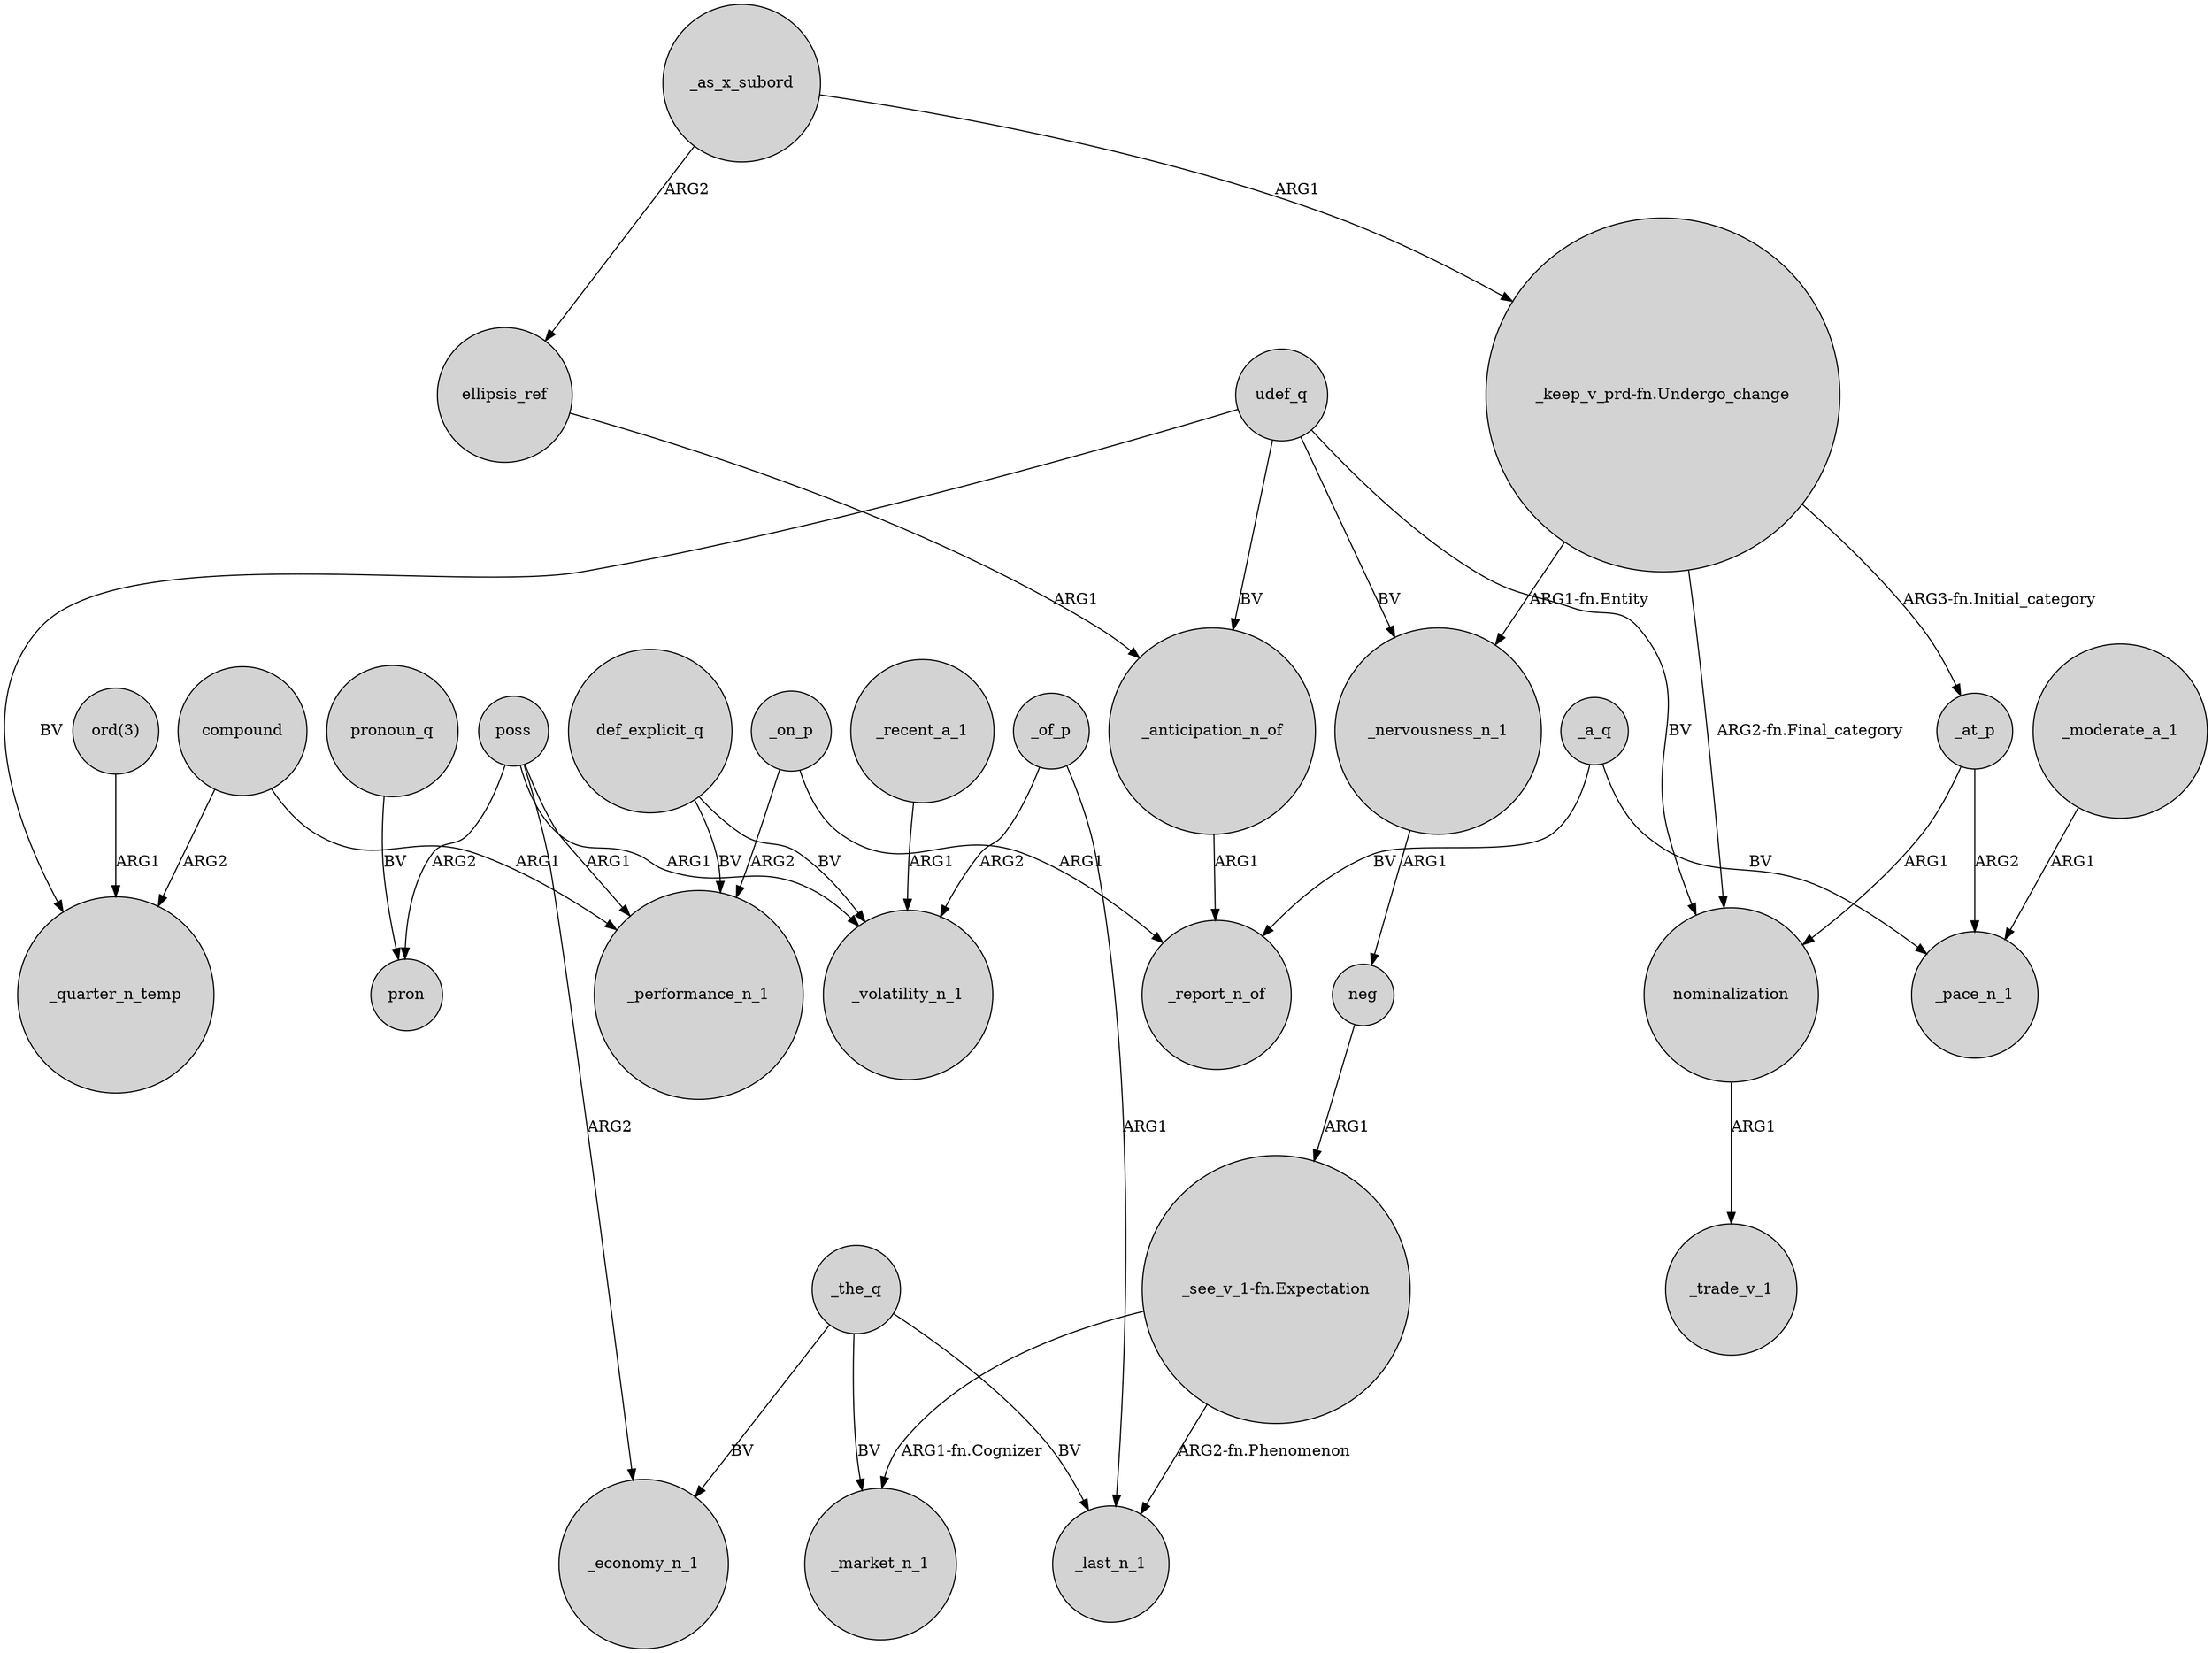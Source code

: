 digraph {
	node [shape=circle style=filled]
	"ord(3)" -> _quarter_n_temp [label=ARG1]
	"_keep_v_prd-fn.Undergo_change" -> _at_p [label="ARG3-fn.Initial_category"]
	_nervousness_n_1 -> neg [label=ARG1]
	"_see_v_1-fn.Expectation" -> _market_n_1 [label="ARG1-fn.Cognizer"]
	poss -> _volatility_n_1 [label=ARG1]
	udef_q -> nominalization [label=BV]
	compound -> _performance_n_1 [label=ARG1]
	udef_q -> _nervousness_n_1 [label=BV]
	"_keep_v_prd-fn.Undergo_change" -> nominalization [label="ARG2-fn.Final_category"]
	poss -> _economy_n_1 [label=ARG2]
	_the_q -> _market_n_1 [label=BV]
	_a_q -> _pace_n_1 [label=BV]
	_moderate_a_1 -> _pace_n_1 [label=ARG1]
	_of_p -> _last_n_1 [label=ARG1]
	pronoun_q -> pron [label=BV]
	poss -> pron [label=ARG2]
	_a_q -> _report_n_of [label=BV]
	_at_p -> nominalization [label=ARG1]
	compound -> _quarter_n_temp [label=ARG2]
	neg -> "_see_v_1-fn.Expectation" [label=ARG1]
	def_explicit_q -> _performance_n_1 [label=BV]
	_at_p -> _pace_n_1 [label=ARG2]
	_as_x_subord -> "_keep_v_prd-fn.Undergo_change" [label=ARG1]
	ellipsis_ref -> _anticipation_n_of [label=ARG1]
	udef_q -> _anticipation_n_of [label=BV]
	_anticipation_n_of -> _report_n_of [label=ARG1]
	poss -> _performance_n_1 [label=ARG1]
	_the_q -> _last_n_1 [label=BV]
	def_explicit_q -> _volatility_n_1 [label=BV]
	udef_q -> _quarter_n_temp [label=BV]
	_on_p -> _performance_n_1 [label=ARG2]
	"_see_v_1-fn.Expectation" -> _last_n_1 [label="ARG2-fn.Phenomenon"]
	_as_x_subord -> ellipsis_ref [label=ARG2]
	"_keep_v_prd-fn.Undergo_change" -> _nervousness_n_1 [label="ARG1-fn.Entity"]
	_recent_a_1 -> _volatility_n_1 [label=ARG1]
	nominalization -> _trade_v_1 [label=ARG1]
	_on_p -> _report_n_of [label=ARG1]
	_of_p -> _volatility_n_1 [label=ARG2]
	_the_q -> _economy_n_1 [label=BV]
}

